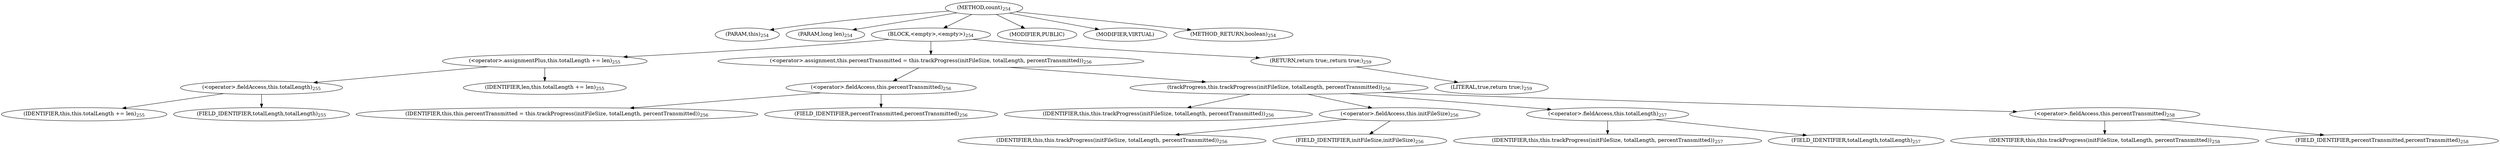 digraph "count" {  
"509" [label = <(METHOD,count)<SUB>254</SUB>> ]
"11" [label = <(PARAM,this)<SUB>254</SUB>> ]
"510" [label = <(PARAM,long len)<SUB>254</SUB>> ]
"511" [label = <(BLOCK,&lt;empty&gt;,&lt;empty&gt;)<SUB>254</SUB>> ]
"512" [label = <(&lt;operator&gt;.assignmentPlus,this.totalLength += len)<SUB>255</SUB>> ]
"513" [label = <(&lt;operator&gt;.fieldAccess,this.totalLength)<SUB>255</SUB>> ]
"514" [label = <(IDENTIFIER,this,this.totalLength += len)<SUB>255</SUB>> ]
"515" [label = <(FIELD_IDENTIFIER,totalLength,totalLength)<SUB>255</SUB>> ]
"516" [label = <(IDENTIFIER,len,this.totalLength += len)<SUB>255</SUB>> ]
"517" [label = <(&lt;operator&gt;.assignment,this.percentTransmitted = this.trackProgress(initFileSize, totalLength, percentTransmitted))<SUB>256</SUB>> ]
"518" [label = <(&lt;operator&gt;.fieldAccess,this.percentTransmitted)<SUB>256</SUB>> ]
"519" [label = <(IDENTIFIER,this,this.percentTransmitted = this.trackProgress(initFileSize, totalLength, percentTransmitted))<SUB>256</SUB>> ]
"520" [label = <(FIELD_IDENTIFIER,percentTransmitted,percentTransmitted)<SUB>256</SUB>> ]
"521" [label = <(trackProgress,this.trackProgress(initFileSize, totalLength, percentTransmitted))<SUB>256</SUB>> ]
"10" [label = <(IDENTIFIER,this,this.trackProgress(initFileSize, totalLength, percentTransmitted))<SUB>256</SUB>> ]
"522" [label = <(&lt;operator&gt;.fieldAccess,this.initFileSize)<SUB>256</SUB>> ]
"523" [label = <(IDENTIFIER,this,this.trackProgress(initFileSize, totalLength, percentTransmitted))<SUB>256</SUB>> ]
"524" [label = <(FIELD_IDENTIFIER,initFileSize,initFileSize)<SUB>256</SUB>> ]
"525" [label = <(&lt;operator&gt;.fieldAccess,this.totalLength)<SUB>257</SUB>> ]
"526" [label = <(IDENTIFIER,this,this.trackProgress(initFileSize, totalLength, percentTransmitted))<SUB>257</SUB>> ]
"527" [label = <(FIELD_IDENTIFIER,totalLength,totalLength)<SUB>257</SUB>> ]
"528" [label = <(&lt;operator&gt;.fieldAccess,this.percentTransmitted)<SUB>258</SUB>> ]
"529" [label = <(IDENTIFIER,this,this.trackProgress(initFileSize, totalLength, percentTransmitted))<SUB>258</SUB>> ]
"530" [label = <(FIELD_IDENTIFIER,percentTransmitted,percentTransmitted)<SUB>258</SUB>> ]
"531" [label = <(RETURN,return true;,return true;)<SUB>259</SUB>> ]
"532" [label = <(LITERAL,true,return true;)<SUB>259</SUB>> ]
"533" [label = <(MODIFIER,PUBLIC)> ]
"534" [label = <(MODIFIER,VIRTUAL)> ]
"535" [label = <(METHOD_RETURN,boolean)<SUB>254</SUB>> ]
  "509" -> "11" 
  "509" -> "510" 
  "509" -> "511" 
  "509" -> "533" 
  "509" -> "534" 
  "509" -> "535" 
  "511" -> "512" 
  "511" -> "517" 
  "511" -> "531" 
  "512" -> "513" 
  "512" -> "516" 
  "513" -> "514" 
  "513" -> "515" 
  "517" -> "518" 
  "517" -> "521" 
  "518" -> "519" 
  "518" -> "520" 
  "521" -> "10" 
  "521" -> "522" 
  "521" -> "525" 
  "521" -> "528" 
  "522" -> "523" 
  "522" -> "524" 
  "525" -> "526" 
  "525" -> "527" 
  "528" -> "529" 
  "528" -> "530" 
  "531" -> "532" 
}
